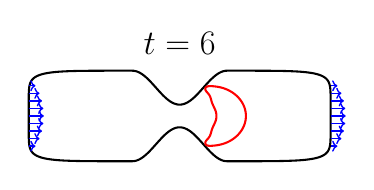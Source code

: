 \begin{tikzpicture}[scale=0.5]

\begin{axis}[
  xmin = -11,
  xmax = 11,
  ymin = -3.2,
  ymax = 3.2,
  scale only axis,
  axis equal image,
  hide axis,
  title = {\Huge$t=6$}
  ]

\addplot [mark=none,black,line width=1.5] table{
1.0e+01 0.0e+00
1.0e+01 3.682e-02
1.0e+01 7.365e-02
1.0e+01 1.105e-01
1.0e+01 1.474e-01
1.0e+01 1.843e-01
1.0e+01 2.213e-01
1.0e+01 2.583e-01
1.0e+01 2.955e-01
1.0e+01 3.327e-01
1.0e+01 3.7e-01
1.0e+01 4.074e-01
1.0e+01 4.45e-01
1.0e+01 4.827e-01
1.0e+01 5.205e-01
1.0e+01 5.586e-01
1.0e+01 5.967e-01
1.0e+01 6.351e-01
1.0e+01 6.737e-01
1.0e+01 7.125e-01
1.0e+01 7.515e-01
1.0e+01 7.907e-01
1.0e+01 8.302e-01
10.0e+00 8.7e-01
10.0e+00 9.1e-01
10.0e+00 9.504e-01
10.0e+00 9.911e-01
10.0e+00 1.032e+00
10.0e+00 1.073e+00
9.999e+00 1.115e+00
9.999e+00 1.157e+00
9.999e+00 1.2e+00
9.999e+00 1.242e+00
9.999e+00 1.286e+00
9.998e+00 1.33e+00
9.998e+00 1.374e+00
9.997e+00 1.419e+00
9.996e+00 1.464e+00
9.995e+00 1.509e+00
9.993e+00 1.556e+00
9.992e+00 1.602e+00
9.989e+00 1.649e+00
9.987e+00 1.697e+00
9.983e+00 1.746e+00
9.979e+00 1.794e+00
9.974e+00 1.844e+00
9.968e+00 1.894e+00
9.961e+00 1.944e+00
9.951e+00 1.995e+00
9.94e+00 2.046e+00
9.927e+00 2.097e+00
9.911e+00 2.149e+00
9.891e+00 2.201e+00
9.868e+00 2.252e+00
9.84e+00 2.304e+00
9.807e+00 2.355e+00
9.769e+00 2.405e+00
9.724e+00 2.454e+00
9.671e+00 2.503e+00
9.611e+00 2.55e+00
9.542e+00 2.594e+00
9.463e+00 2.637e+00
9.376e+00 2.678e+00
9.278e+00 2.716e+00
9.17e+00 2.751e+00
9.053e+00 2.783e+00
8.926e+00 2.813e+00
8.791e+00 2.839e+00
8.648e+00 2.862e+00
8.498e+00 2.883e+00
8.342e+00 2.901e+00
8.182e+00 2.917e+00
8.017e+00 2.931e+00
7.849e+00 2.942e+00
7.679e+00 2.952e+00
7.508e+00 2.96e+00
7.336e+00 2.967e+00
7.163e+00 2.973e+00
6.991e+00 2.978e+00
6.82e+00 2.982e+00
6.649e+00 2.985e+00
6.48e+00 2.988e+00
6.312e+00 2.99e+00
6.146e+00 2.992e+00
5.981e+00 2.994e+00
5.819e+00 2.995e+00
5.657e+00 2.996e+00
5.498e+00 2.997e+00
5.341e+00 2.998e+00
5.185e+00 2.998e+00
5.031e+00 2.998e+00
4.879e+00 2.999e+00
4.728e+00 2.999e+00
4.579e+00 2.999e+00
4.432e+00 2.999e+00
4.286e+00 3.0e+00
4.142e+00 3.0e+00
3.999e+00 3.0e+00
3.857e+00 3.0e+00
3.717e+00 3.0e+00
3.578e+00 3.0e+00
3.44e+00 3.0e+00
3.304e+00 3.0e+00
3.168e+00 3.0e+00
3.033e+00 2.993e+00
2.9e+00 2.967e+00
2.767e+00 2.922e+00
2.636e+00 2.859e+00
2.505e+00 2.78e+00
2.375e+00 2.685e+00
2.246e+00 2.578e+00
2.117e+00 2.459e+00
1.989e+00 2.332e+00
1.862e+00 2.198e+00
1.735e+00 2.059e+00
1.609e+00 1.918e+00
1.483e+00 1.777e+00
1.358e+00 1.638e+00
1.233e+00 1.503e+00
1.109e+00 1.374e+00
9.849e-01 1.253e+00
8.611e-01 1.142e+00
7.376e-01 1.042e+00
6.144e-01 9.557e-01
4.913e-01 8.831e-01
3.683e-01 8.255e-01
2.455e-01 7.837e-01
1.227e-01 7.585e-01
6.123e-16 7.5e-01
-1.227e-01 7.585e-01
-2.455e-01 7.837e-01
-3.683e-01 8.255e-01
-4.913e-01 8.831e-01
-6.144e-01 9.557e-01
-7.376e-01 1.042e+00
-8.611e-01 1.142e+00
-9.849e-01 1.253e+00
-1.109e+00 1.374e+00
-1.233e+00 1.503e+00
-1.358e+00 1.638e+00
-1.483e+00 1.777e+00
-1.609e+00 1.918e+00
-1.735e+00 2.059e+00
-1.862e+00 2.198e+00
-1.989e+00 2.332e+00
-2.117e+00 2.459e+00
-2.246e+00 2.578e+00
-2.375e+00 2.685e+00
-2.505e+00 2.78e+00
-2.636e+00 2.859e+00
-2.767e+00 2.922e+00
-2.9e+00 2.967e+00
-3.033e+00 2.993e+00
-3.168e+00 3.0e+00
-3.304e+00 3.0e+00
-3.44e+00 3.0e+00
-3.578e+00 3.0e+00
-3.717e+00 3.0e+00
-3.857e+00 3.0e+00
-3.999e+00 3.0e+00
-4.142e+00 3.0e+00
-4.286e+00 3.0e+00
-4.432e+00 2.999e+00
-4.579e+00 2.999e+00
-4.728e+00 2.999e+00
-4.879e+00 2.999e+00
-5.031e+00 2.998e+00
-5.185e+00 2.998e+00
-5.341e+00 2.998e+00
-5.498e+00 2.997e+00
-5.657e+00 2.996e+00
-5.819e+00 2.995e+00
-5.981e+00 2.994e+00
-6.146e+00 2.992e+00
-6.312e+00 2.99e+00
-6.48e+00 2.988e+00
-6.649e+00 2.985e+00
-6.82e+00 2.982e+00
-6.991e+00 2.978e+00
-7.163e+00 2.973e+00
-7.336e+00 2.967e+00
-7.508e+00 2.96e+00
-7.679e+00 2.952e+00
-7.849e+00 2.942e+00
-8.017e+00 2.931e+00
-8.182e+00 2.917e+00
-8.342e+00 2.901e+00
-8.498e+00 2.883e+00
-8.648e+00 2.862e+00
-8.791e+00 2.839e+00
-8.926e+00 2.813e+00
-9.053e+00 2.783e+00
-9.17e+00 2.751e+00
-9.278e+00 2.716e+00
-9.376e+00 2.678e+00
-9.463e+00 2.637e+00
-9.542e+00 2.594e+00
-9.611e+00 2.55e+00
-9.671e+00 2.503e+00
-9.724e+00 2.454e+00
-9.769e+00 2.405e+00
-9.807e+00 2.355e+00
-9.84e+00 2.304e+00
-9.868e+00 2.252e+00
-9.891e+00 2.201e+00
-9.911e+00 2.149e+00
-9.927e+00 2.097e+00
-9.94e+00 2.046e+00
-9.951e+00 1.995e+00
-9.961e+00 1.944e+00
-9.968e+00 1.894e+00
-9.974e+00 1.844e+00
-9.979e+00 1.794e+00
-9.983e+00 1.746e+00
-9.987e+00 1.697e+00
-9.989e+00 1.649e+00
-9.992e+00 1.602e+00
-9.993e+00 1.556e+00
-9.995e+00 1.509e+00
-9.996e+00 1.464e+00
-9.997e+00 1.419e+00
-9.998e+00 1.374e+00
-9.998e+00 1.33e+00
-9.999e+00 1.286e+00
-9.999e+00 1.242e+00
-9.999e+00 1.2e+00
-9.999e+00 1.157e+00
-9.999e+00 1.115e+00
-10.0e+00 1.073e+00
-10.0e+00 1.032e+00
-10.0e+00 9.911e-01
-10.0e+00 9.504e-01
-10.0e+00 9.1e-01
-10.0e+00 8.7e-01
-1.0e+01 8.302e-01
-1.0e+01 7.907e-01
-1.0e+01 7.515e-01
-1.0e+01 7.125e-01
-1.0e+01 6.737e-01
-1.0e+01 6.351e-01
-1.0e+01 5.967e-01
-1.0e+01 5.586e-01
-1.0e+01 5.205e-01
-1.0e+01 4.827e-01
-1.0e+01 4.45e-01
-1.0e+01 4.074e-01
-1.0e+01 3.7e-01
-1.0e+01 3.327e-01
-1.0e+01 2.955e-01
-1.0e+01 2.583e-01
-1.0e+01 2.213e-01
-1.0e+01 1.843e-01
-1.0e+01 1.474e-01
-1.0e+01 1.105e-01
-1.0e+01 7.365e-02
-1.0e+01 3.682e-02
-1.0e+01 3.674e-16
-1.0e+01 -3.682e-02
-1.0e+01 -7.365e-02
-1.0e+01 -1.105e-01
-1.0e+01 -1.474e-01
-1.0e+01 -1.843e-01
-1.0e+01 -2.213e-01
-1.0e+01 -2.583e-01
-1.0e+01 -2.955e-01
-1.0e+01 -3.327e-01
-1.0e+01 -3.7e-01
-1.0e+01 -4.074e-01
-1.0e+01 -4.45e-01
-1.0e+01 -4.827e-01
-1.0e+01 -5.205e-01
-1.0e+01 -5.586e-01
-1.0e+01 -5.967e-01
-1.0e+01 -6.351e-01
-1.0e+01 -6.737e-01
-1.0e+01 -7.125e-01
-1.0e+01 -7.515e-01
-1.0e+01 -7.907e-01
-1.0e+01 -8.302e-01
-10.0e+00 -8.7e-01
-10.0e+00 -9.1e-01
-10.0e+00 -9.504e-01
-10.0e+00 -9.911e-01
-10.0e+00 -1.032e+00
-10.0e+00 -1.073e+00
-9.999e+00 -1.115e+00
-9.999e+00 -1.157e+00
-9.999e+00 -1.2e+00
-9.999e+00 -1.242e+00
-9.999e+00 -1.286e+00
-9.998e+00 -1.33e+00
-9.998e+00 -1.374e+00
-9.997e+00 -1.419e+00
-9.996e+00 -1.464e+00
-9.995e+00 -1.509e+00
-9.993e+00 -1.556e+00
-9.992e+00 -1.602e+00
-9.989e+00 -1.649e+00
-9.987e+00 -1.697e+00
-9.983e+00 -1.746e+00
-9.979e+00 -1.794e+00
-9.974e+00 -1.844e+00
-9.968e+00 -1.894e+00
-9.961e+00 -1.944e+00
-9.951e+00 -1.995e+00
-9.94e+00 -2.046e+00
-9.927e+00 -2.097e+00
-9.911e+00 -2.149e+00
-9.891e+00 -2.201e+00
-9.868e+00 -2.252e+00
-9.84e+00 -2.304e+00
-9.807e+00 -2.355e+00
-9.769e+00 -2.405e+00
-9.724e+00 -2.454e+00
-9.671e+00 -2.503e+00
-9.611e+00 -2.55e+00
-9.542e+00 -2.594e+00
-9.463e+00 -2.637e+00
-9.376e+00 -2.678e+00
-9.278e+00 -2.716e+00
-9.17e+00 -2.751e+00
-9.053e+00 -2.783e+00
-8.926e+00 -2.813e+00
-8.791e+00 -2.839e+00
-8.648e+00 -2.862e+00
-8.498e+00 -2.883e+00
-8.342e+00 -2.901e+00
-8.182e+00 -2.917e+00
-8.017e+00 -2.931e+00
-7.849e+00 -2.942e+00
-7.679e+00 -2.952e+00
-7.508e+00 -2.96e+00
-7.336e+00 -2.967e+00
-7.163e+00 -2.973e+00
-6.991e+00 -2.978e+00
-6.82e+00 -2.982e+00
-6.649e+00 -2.985e+00
-6.48e+00 -2.988e+00
-6.312e+00 -2.99e+00
-6.146e+00 -2.992e+00
-5.981e+00 -2.994e+00
-5.819e+00 -2.995e+00
-5.657e+00 -2.996e+00
-5.498e+00 -2.997e+00
-5.341e+00 -2.998e+00
-5.185e+00 -2.998e+00
-5.031e+00 -2.998e+00
-4.879e+00 -2.999e+00
-4.728e+00 -2.999e+00
-4.579e+00 -2.999e+00
-4.432e+00 -2.999e+00
-4.286e+00 -3.0e+00
-4.142e+00 -3.0e+00
-3.999e+00 -3.0e+00
-3.857e+00 -3.0e+00
-3.717e+00 -3.0e+00
-3.578e+00 -3.0e+00
-3.44e+00 -3.0e+00
-3.304e+00 -3.0e+00
-3.168e+00 -3.0e+00
-3.033e+00 -2.993e+00
-2.9e+00 -2.967e+00
-2.767e+00 -2.922e+00
-2.636e+00 -2.859e+00
-2.505e+00 -2.78e+00
-2.375e+00 -2.685e+00
-2.246e+00 -2.578e+00
-2.117e+00 -2.459e+00
-1.989e+00 -2.332e+00
-1.862e+00 -2.198e+00
-1.735e+00 -2.059e+00
-1.609e+00 -1.918e+00
-1.483e+00 -1.777e+00
-1.358e+00 -1.638e+00
-1.233e+00 -1.503e+00
-1.109e+00 -1.374e+00
-9.849e-01 -1.253e+00
-8.611e-01 -1.142e+00
-7.376e-01 -1.042e+00
-6.144e-01 -9.557e-01
-4.913e-01 -8.831e-01
-3.683e-01 -8.255e-01
-2.455e-01 -7.837e-01
-1.227e-01 -7.585e-01
-1.837e-15 -7.5e-01
1.227e-01 -7.585e-01
2.455e-01 -7.837e-01
3.683e-01 -8.255e-01
4.913e-01 -8.831e-01
6.144e-01 -9.557e-01
7.376e-01 -1.042e+00
8.611e-01 -1.142e+00
9.849e-01 -1.253e+00
1.109e+00 -1.374e+00
1.233e+00 -1.503e+00
1.358e+00 -1.638e+00
1.483e+00 -1.777e+00
1.609e+00 -1.918e+00
1.735e+00 -2.059e+00
1.862e+00 -2.198e+00
1.989e+00 -2.332e+00
2.117e+00 -2.459e+00
2.246e+00 -2.578e+00
2.375e+00 -2.685e+00
2.505e+00 -2.78e+00
2.636e+00 -2.859e+00
2.767e+00 -2.922e+00
2.9e+00 -2.967e+00
3.033e+00 -2.993e+00
3.168e+00 -3.0e+00
3.304e+00 -3.0e+00
3.44e+00 -3.0e+00
3.578e+00 -3.0e+00
3.717e+00 -3.0e+00
3.857e+00 -3.0e+00
3.999e+00 -3.0e+00
4.142e+00 -3.0e+00
4.286e+00 -3.0e+00
4.432e+00 -2.999e+00
4.579e+00 -2.999e+00
4.728e+00 -2.999e+00
4.879e+00 -2.999e+00
5.031e+00 -2.998e+00
5.185e+00 -2.998e+00
5.341e+00 -2.998e+00
5.498e+00 -2.997e+00
5.657e+00 -2.996e+00
5.819e+00 -2.995e+00
5.981e+00 -2.994e+00
6.146e+00 -2.992e+00
6.312e+00 -2.99e+00
6.48e+00 -2.988e+00
6.649e+00 -2.985e+00
6.82e+00 -2.982e+00
6.991e+00 -2.978e+00
7.163e+00 -2.973e+00
7.336e+00 -2.967e+00
7.508e+00 -2.96e+00
7.679e+00 -2.952e+00
7.849e+00 -2.942e+00
8.017e+00 -2.931e+00
8.182e+00 -2.917e+00
8.342e+00 -2.901e+00
8.498e+00 -2.883e+00
8.648e+00 -2.862e+00
8.791e+00 -2.839e+00
8.926e+00 -2.813e+00
9.053e+00 -2.783e+00
9.17e+00 -2.751e+00
9.278e+00 -2.716e+00
9.376e+00 -2.678e+00
9.463e+00 -2.637e+00
9.542e+00 -2.594e+00
9.611e+00 -2.55e+00
9.671e+00 -2.503e+00
9.724e+00 -2.454e+00
9.769e+00 -2.405e+00
9.807e+00 -2.355e+00
9.84e+00 -2.304e+00
9.868e+00 -2.252e+00
9.891e+00 -2.201e+00
9.911e+00 -2.149e+00
9.927e+00 -2.097e+00
9.94e+00 -2.046e+00
9.951e+00 -1.995e+00
9.961e+00 -1.944e+00
9.968e+00 -1.894e+00
9.974e+00 -1.844e+00
9.979e+00 -1.794e+00
9.983e+00 -1.746e+00
9.987e+00 -1.697e+00
9.989e+00 -1.649e+00
9.992e+00 -1.602e+00
9.993e+00 -1.556e+00
9.995e+00 -1.509e+00
9.996e+00 -1.464e+00
9.997e+00 -1.419e+00
9.998e+00 -1.374e+00
9.998e+00 -1.33e+00
9.999e+00 -1.286e+00
9.999e+00 -1.242e+00
9.999e+00 -1.2e+00
9.999e+00 -1.157e+00
9.999e+00 -1.115e+00
10.0e+00 -1.073e+00
10.0e+00 -1.032e+00
10.0e+00 -9.911e-01
10.0e+00 -9.504e-01
10.0e+00 -9.1e-01
10.0e+00 -8.7e-01
1.0e+01 -8.302e-01
1.0e+01 -7.907e-01
1.0e+01 -7.515e-01
1.0e+01 -7.125e-01
1.0e+01 -6.737e-01
1.0e+01 -6.351e-01
1.0e+01 -5.967e-01
1.0e+01 -5.586e-01
1.0e+01 -5.205e-01
1.0e+01 -4.827e-01
1.0e+01 -4.45e-01
1.0e+01 -4.074e-01
1.0e+01 -3.7e-01
1.0e+01 -3.327e-01
1.0e+01 -2.955e-01
1.0e+01 -2.583e-01
1.0e+01 -2.213e-01
1.0e+01 -1.843e-01
1.0e+01 -1.474e-01
1.0e+01 -1.105e-01
1.0e+01 -7.365e-02
1.0e+01 -3.682e-02
1.0e+01 0.0e+00
};


\addplot [mark=none,red,line width=1.5] table{
2.516e+00 1.933e+00
2.495e+00 1.936e+00
2.474e+00 1.939e+00
2.452e+00 1.942e+00
2.43e+00 1.946e+00
2.408e+00 1.949e+00
2.385e+00 1.952e+00
2.361e+00 1.954e+00
2.337e+00 1.957e+00
2.312e+00 1.96e+00
2.285e+00 1.963e+00
2.259e+00 1.965e+00
2.231e+00 1.968e+00
2.202e+00 1.97e+00
2.172e+00 1.972e+00
2.141e+00 1.974e+00
2.11e+00 1.976e+00
2.077e+00 1.977e+00
2.043e+00 1.978e+00
2.008e+00 1.978e+00
1.972e+00 1.977e+00
1.935e+00 1.974e+00
1.897e+00 1.97e+00
1.858e+00 1.962e+00
1.82e+00 1.95e+00
1.783e+00 1.932e+00
1.749e+00 1.907e+00
1.722e+00 1.873e+00
1.704e+00 1.833e+00
1.698e+00 1.788e+00
1.704e+00 1.742e+00
1.72e+00 1.698e+00
1.744e+00 1.656e+00
1.774e+00 1.617e+00
1.806e+00 1.579e+00
1.841e+00 1.542e+00
1.875e+00 1.503e+00
1.909e+00 1.463e+00
1.941e+00 1.42e+00
1.971e+00 1.375e+00
1.997e+00 1.327e+00
2.02e+00 1.276e+00
2.041e+00 1.223e+00
2.058e+00 1.169e+00
2.074e+00 1.113e+00
2.09e+00 1.057e+00
2.106e+00 1.0e+00
2.123e+00 9.435e-01
2.142e+00 8.864e-01
2.162e+00 8.296e-01
2.185e+00 7.73e-01
2.21e+00 7.168e-01
2.236e+00 6.607e-01
2.263e+00 6.046e-01
2.29e+00 5.482e-01
2.317e+00 4.912e-01
2.342e+00 4.334e-01
2.365e+00 3.745e-01
2.386e+00 3.144e-01
2.404e+00 2.532e-01
2.418e+00 1.909e-01
2.429e+00 1.278e-01
2.435e+00 6.405e-02
2.437e+00 -4.479e-07
2.435e+00 -6.405e-02
2.429e+00 -1.278e-01
2.418e+00 -1.909e-01
2.404e+00 -2.532e-01
2.386e+00 -3.144e-01
2.365e+00 -3.745e-01
2.342e+00 -4.334e-01
2.317e+00 -4.912e-01
2.29e+00 -5.482e-01
2.263e+00 -6.046e-01
2.236e+00 -6.607e-01
2.21e+00 -7.168e-01
2.185e+00 -7.73e-01
2.162e+00 -8.296e-01
2.142e+00 -8.864e-01
2.123e+00 -9.435e-01
2.106e+00 -1.0e+00
2.09e+00 -1.057e+00
2.074e+00 -1.113e+00
2.058e+00 -1.169e+00
2.041e+00 -1.223e+00
2.02e+00 -1.276e+00
1.997e+00 -1.327e+00
1.971e+00 -1.375e+00
1.941e+00 -1.42e+00
1.909e+00 -1.463e+00
1.875e+00 -1.503e+00
1.841e+00 -1.542e+00
1.806e+00 -1.579e+00
1.774e+00 -1.617e+00
1.744e+00 -1.656e+00
1.72e+00 -1.698e+00
1.704e+00 -1.742e+00
1.698e+00 -1.788e+00
1.704e+00 -1.833e+00
1.722e+00 -1.873e+00
1.749e+00 -1.907e+00
1.783e+00 -1.932e+00
1.82e+00 -1.95e+00
1.858e+00 -1.962e+00
1.897e+00 -1.97e+00
1.935e+00 -1.974e+00
1.972e+00 -1.977e+00
2.008e+00 -1.978e+00
2.043e+00 -1.978e+00
2.077e+00 -1.977e+00
2.11e+00 -1.976e+00
2.141e+00 -1.974e+00
2.172e+00 -1.972e+00
2.202e+00 -1.97e+00
2.231e+00 -1.968e+00
2.259e+00 -1.965e+00
2.285e+00 -1.963e+00
2.312e+00 -1.96e+00
2.337e+00 -1.957e+00
2.361e+00 -1.954e+00
2.385e+00 -1.952e+00
2.408e+00 -1.949e+00
2.43e+00 -1.946e+00
2.452e+00 -1.942e+00
2.474e+00 -1.939e+00
2.495e+00 -1.936e+00
2.516e+00 -1.933e+00
2.537e+00 -1.929e+00
2.558e+00 -1.925e+00
2.579e+00 -1.921e+00
2.6e+00 -1.917e+00
2.621e+00 -1.913e+00
2.643e+00 -1.908e+00
2.665e+00 -1.904e+00
2.688e+00 -1.899e+00
2.711e+00 -1.893e+00
2.735e+00 -1.887e+00
2.759e+00 -1.881e+00
2.784e+00 -1.874e+00
2.811e+00 -1.867e+00
2.837e+00 -1.859e+00
2.865e+00 -1.851e+00
2.894e+00 -1.842e+00
2.923e+00 -1.832e+00
2.953e+00 -1.822e+00
2.984e+00 -1.811e+00
3.016e+00 -1.799e+00
3.049e+00 -1.787e+00
3.082e+00 -1.773e+00
3.116e+00 -1.759e+00
3.151e+00 -1.744e+00
3.187e+00 -1.727e+00
3.223e+00 -1.71e+00
3.26e+00 -1.691e+00
3.297e+00 -1.672e+00
3.336e+00 -1.651e+00
3.374e+00 -1.629e+00
3.413e+00 -1.606e+00
3.453e+00 -1.582e+00
3.492e+00 -1.556e+00
3.532e+00 -1.529e+00
3.572e+00 -1.501e+00
3.612e+00 -1.471e+00
3.652e+00 -1.44e+00
3.693e+00 -1.407e+00
3.733e+00 -1.373e+00
3.772e+00 -1.337e+00
3.812e+00 -1.3e+00
3.851e+00 -1.261e+00
3.889e+00 -1.221e+00
3.927e+00 -1.179e+00
3.964e+00 -1.135e+00
4.0e+00 -1.091e+00
4.035e+00 -1.044e+00
4.069e+00 -9.96e-01
4.103e+00 -9.465e-01
4.134e+00 -8.956e-01
4.165e+00 -8.432e-01
4.194e+00 -7.894e-01
4.221e+00 -7.343e-01
4.246e+00 -6.78e-01
4.27e+00 -6.205e-01
4.292e+00 -5.618e-01
4.311e+00 -5.021e-01
4.329e+00 -4.415e-01
4.345e+00 -3.801e-01
4.358e+00 -3.179e-01
4.369e+00 -2.55e-01
4.377e+00 -1.917e-01
4.383e+00 -1.28e-01
4.387e+00 -6.408e-02
4.388e+00 8.766e-07
4.387e+00 6.408e-02
4.383e+00 1.28e-01
4.377e+00 1.917e-01
4.369e+00 2.55e-01
4.358e+00 3.179e-01
4.345e+00 3.801e-01
4.329e+00 4.415e-01
4.311e+00 5.021e-01
4.292e+00 5.618e-01
4.27e+00 6.205e-01
4.246e+00 6.78e-01
4.221e+00 7.343e-01
4.194e+00 7.894e-01
4.165e+00 8.432e-01
4.134e+00 8.956e-01
4.103e+00 9.465e-01
4.069e+00 9.96e-01
4.035e+00 1.044e+00
4.0e+00 1.091e+00
3.964e+00 1.135e+00
3.927e+00 1.179e+00
3.889e+00 1.221e+00
3.851e+00 1.261e+00
3.812e+00 1.3e+00
3.772e+00 1.337e+00
3.733e+00 1.373e+00
3.693e+00 1.407e+00
3.652e+00 1.44e+00
3.612e+00 1.471e+00
3.572e+00 1.501e+00
3.532e+00 1.529e+00
3.492e+00 1.556e+00
3.453e+00 1.582e+00
3.413e+00 1.606e+00
3.374e+00 1.629e+00
3.336e+00 1.651e+00
3.297e+00 1.672e+00
3.26e+00 1.691e+00
3.223e+00 1.71e+00
3.187e+00 1.727e+00
3.151e+00 1.744e+00
3.116e+00 1.759e+00
3.082e+00 1.773e+00
3.049e+00 1.787e+00
3.016e+00 1.799e+00
2.984e+00 1.811e+00
2.953e+00 1.822e+00
2.923e+00 1.832e+00
2.894e+00 1.842e+00
2.865e+00 1.851e+00
2.837e+00 1.859e+00
2.811e+00 1.867e+00
2.784e+00 1.874e+00
2.759e+00 1.881e+00
2.735e+00 1.887e+00
2.711e+00 1.893e+00
2.688e+00 1.899e+00
2.665e+00 1.904e+00
2.643e+00 1.908e+00
2.621e+00 1.913e+00
2.6e+00 1.917e+00
2.579e+00 1.921e+00
2.558e+00 1.925e+00
2.537e+00 1.929e+00
2.516e+00 1.933e+00
};

\foreach \y in {-2.0,-1.5,...,2.0}
\addplot[color=blue,line width = 1.0pt,solid,->]
plot coordinates{
  (-10,\y)
  (-10+exp(9/(\y*\y-9))/exp(-1),\y)
};

\foreach \y in {-2.0,-1.5,...,2.0}
\addplot[color=blue,line width = 1.0pt,solid,->]
plot coordinates{
  (10,\y)
  (10+exp(9/(\y*\y-9))/exp(-1),\y)
};

\end{axis}

\end{tikzpicture}



